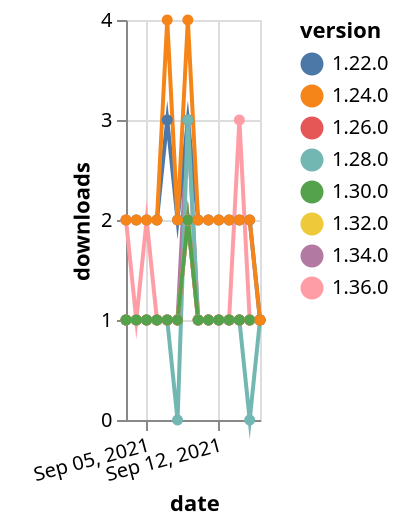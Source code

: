 {"$schema": "https://vega.github.io/schema/vega-lite/v5.json", "description": "A simple bar chart with embedded data.", "data": {"values": [{"date": "2021-09-03", "total": 196, "delta": 1, "version": "1.34.0"}, {"date": "2021-09-04", "total": 197, "delta": 1, "version": "1.34.0"}, {"date": "2021-09-05", "total": 198, "delta": 1, "version": "1.34.0"}, {"date": "2021-09-06", "total": 199, "delta": 1, "version": "1.34.0"}, {"date": "2021-09-07", "total": 200, "delta": 1, "version": "1.34.0"}, {"date": "2021-09-08", "total": 201, "delta": 1, "version": "1.34.0"}, {"date": "2021-09-09", "total": 204, "delta": 3, "version": "1.34.0"}, {"date": "2021-09-10", "total": 205, "delta": 1, "version": "1.34.0"}, {"date": "2021-09-11", "total": 206, "delta": 1, "version": "1.34.0"}, {"date": "2021-09-12", "total": 207, "delta": 1, "version": "1.34.0"}, {"date": "2021-09-13", "total": 208, "delta": 1, "version": "1.34.0"}, {"date": "2021-09-14", "total": 209, "delta": 1, "version": "1.34.0"}, {"date": "2021-09-15", "total": 210, "delta": 1, "version": "1.34.0"}, {"date": "2021-09-16", "total": 211, "delta": 1, "version": "1.34.0"}, {"date": "2021-09-03", "total": 171, "delta": 1, "version": "1.32.0"}, {"date": "2021-09-04", "total": 172, "delta": 1, "version": "1.32.0"}, {"date": "2021-09-05", "total": 173, "delta": 1, "version": "1.32.0"}, {"date": "2021-09-06", "total": 174, "delta": 1, "version": "1.32.0"}, {"date": "2021-09-07", "total": 175, "delta": 1, "version": "1.32.0"}, {"date": "2021-09-08", "total": 176, "delta": 1, "version": "1.32.0"}, {"date": "2021-09-09", "total": 178, "delta": 2, "version": "1.32.0"}, {"date": "2021-09-10", "total": 179, "delta": 1, "version": "1.32.0"}, {"date": "2021-09-11", "total": 180, "delta": 1, "version": "1.32.0"}, {"date": "2021-09-12", "total": 181, "delta": 1, "version": "1.32.0"}, {"date": "2021-09-13", "total": 182, "delta": 1, "version": "1.32.0"}, {"date": "2021-09-14", "total": 183, "delta": 1, "version": "1.32.0"}, {"date": "2021-09-15", "total": 184, "delta": 1, "version": "1.32.0"}, {"date": "2021-09-16", "total": 185, "delta": 1, "version": "1.32.0"}, {"date": "2021-09-03", "total": 2380, "delta": 2, "version": "1.22.0"}, {"date": "2021-09-04", "total": 2382, "delta": 2, "version": "1.22.0"}, {"date": "2021-09-05", "total": 2384, "delta": 2, "version": "1.22.0"}, {"date": "2021-09-06", "total": 2386, "delta": 2, "version": "1.22.0"}, {"date": "2021-09-07", "total": 2389, "delta": 3, "version": "1.22.0"}, {"date": "2021-09-08", "total": 2391, "delta": 2, "version": "1.22.0"}, {"date": "2021-09-09", "total": 2394, "delta": 3, "version": "1.22.0"}, {"date": "2021-09-10", "total": 2396, "delta": 2, "version": "1.22.0"}, {"date": "2021-09-11", "total": 2398, "delta": 2, "version": "1.22.0"}, {"date": "2021-09-12", "total": 2400, "delta": 2, "version": "1.22.0"}, {"date": "2021-09-13", "total": 2402, "delta": 2, "version": "1.22.0"}, {"date": "2021-09-14", "total": 2404, "delta": 2, "version": "1.22.0"}, {"date": "2021-09-15", "total": 2406, "delta": 2, "version": "1.22.0"}, {"date": "2021-09-16", "total": 2407, "delta": 1, "version": "1.22.0"}, {"date": "2021-09-03", "total": 341, "delta": 1, "version": "1.28.0"}, {"date": "2021-09-04", "total": 342, "delta": 1, "version": "1.28.0"}, {"date": "2021-09-05", "total": 343, "delta": 1, "version": "1.28.0"}, {"date": "2021-09-06", "total": 344, "delta": 1, "version": "1.28.0"}, {"date": "2021-09-07", "total": 345, "delta": 1, "version": "1.28.0"}, {"date": "2021-09-08", "total": 345, "delta": 0, "version": "1.28.0"}, {"date": "2021-09-09", "total": 348, "delta": 3, "version": "1.28.0"}, {"date": "2021-09-10", "total": 349, "delta": 1, "version": "1.28.0"}, {"date": "2021-09-11", "total": 350, "delta": 1, "version": "1.28.0"}, {"date": "2021-09-12", "total": 351, "delta": 1, "version": "1.28.0"}, {"date": "2021-09-13", "total": 352, "delta": 1, "version": "1.28.0"}, {"date": "2021-09-14", "total": 353, "delta": 1, "version": "1.28.0"}, {"date": "2021-09-15", "total": 353, "delta": 0, "version": "1.28.0"}, {"date": "2021-09-16", "total": 354, "delta": 1, "version": "1.28.0"}, {"date": "2021-09-03", "total": 245, "delta": 1, "version": "1.26.0"}, {"date": "2021-09-04", "total": 246, "delta": 1, "version": "1.26.0"}, {"date": "2021-09-05", "total": 247, "delta": 1, "version": "1.26.0"}, {"date": "2021-09-06", "total": 248, "delta": 1, "version": "1.26.0"}, {"date": "2021-09-07", "total": 249, "delta": 1, "version": "1.26.0"}, {"date": "2021-09-08", "total": 250, "delta": 1, "version": "1.26.0"}, {"date": "2021-09-09", "total": 252, "delta": 2, "version": "1.26.0"}, {"date": "2021-09-10", "total": 253, "delta": 1, "version": "1.26.0"}, {"date": "2021-09-11", "total": 254, "delta": 1, "version": "1.26.0"}, {"date": "2021-09-12", "total": 255, "delta": 1, "version": "1.26.0"}, {"date": "2021-09-13", "total": 256, "delta": 1, "version": "1.26.0"}, {"date": "2021-09-14", "total": 257, "delta": 1, "version": "1.26.0"}, {"date": "2021-09-15", "total": 258, "delta": 1, "version": "1.26.0"}, {"date": "2021-09-16", "total": 259, "delta": 1, "version": "1.26.0"}, {"date": "2021-09-03", "total": 128, "delta": 2, "version": "1.36.0"}, {"date": "2021-09-04", "total": 129, "delta": 1, "version": "1.36.0"}, {"date": "2021-09-05", "total": 131, "delta": 2, "version": "1.36.0"}, {"date": "2021-09-06", "total": 132, "delta": 1, "version": "1.36.0"}, {"date": "2021-09-07", "total": 133, "delta": 1, "version": "1.36.0"}, {"date": "2021-09-08", "total": 134, "delta": 1, "version": "1.36.0"}, {"date": "2021-09-09", "total": 136, "delta": 2, "version": "1.36.0"}, {"date": "2021-09-10", "total": 137, "delta": 1, "version": "1.36.0"}, {"date": "2021-09-11", "total": 138, "delta": 1, "version": "1.36.0"}, {"date": "2021-09-12", "total": 139, "delta": 1, "version": "1.36.0"}, {"date": "2021-09-13", "total": 140, "delta": 1, "version": "1.36.0"}, {"date": "2021-09-14", "total": 143, "delta": 3, "version": "1.36.0"}, {"date": "2021-09-15", "total": 144, "delta": 1, "version": "1.36.0"}, {"date": "2021-09-16", "total": 145, "delta": 1, "version": "1.36.0"}, {"date": "2021-09-03", "total": 198, "delta": 1, "version": "1.30.0"}, {"date": "2021-09-04", "total": 199, "delta": 1, "version": "1.30.0"}, {"date": "2021-09-05", "total": 200, "delta": 1, "version": "1.30.0"}, {"date": "2021-09-06", "total": 201, "delta": 1, "version": "1.30.0"}, {"date": "2021-09-07", "total": 202, "delta": 1, "version": "1.30.0"}, {"date": "2021-09-08", "total": 203, "delta": 1, "version": "1.30.0"}, {"date": "2021-09-09", "total": 205, "delta": 2, "version": "1.30.0"}, {"date": "2021-09-10", "total": 206, "delta": 1, "version": "1.30.0"}, {"date": "2021-09-11", "total": 207, "delta": 1, "version": "1.30.0"}, {"date": "2021-09-12", "total": 208, "delta": 1, "version": "1.30.0"}, {"date": "2021-09-13", "total": 209, "delta": 1, "version": "1.30.0"}, {"date": "2021-09-14", "total": 210, "delta": 1, "version": "1.30.0"}, {"date": "2021-09-15", "total": 211, "delta": 1, "version": "1.30.0"}, {"date": "2021-09-16", "total": 212, "delta": 1, "version": "1.30.0"}, {"date": "2021-09-03", "total": 2525, "delta": 2, "version": "1.24.0"}, {"date": "2021-09-04", "total": 2527, "delta": 2, "version": "1.24.0"}, {"date": "2021-09-05", "total": 2529, "delta": 2, "version": "1.24.0"}, {"date": "2021-09-06", "total": 2531, "delta": 2, "version": "1.24.0"}, {"date": "2021-09-07", "total": 2535, "delta": 4, "version": "1.24.0"}, {"date": "2021-09-08", "total": 2537, "delta": 2, "version": "1.24.0"}, {"date": "2021-09-09", "total": 2541, "delta": 4, "version": "1.24.0"}, {"date": "2021-09-10", "total": 2543, "delta": 2, "version": "1.24.0"}, {"date": "2021-09-11", "total": 2545, "delta": 2, "version": "1.24.0"}, {"date": "2021-09-12", "total": 2547, "delta": 2, "version": "1.24.0"}, {"date": "2021-09-13", "total": 2549, "delta": 2, "version": "1.24.0"}, {"date": "2021-09-14", "total": 2551, "delta": 2, "version": "1.24.0"}, {"date": "2021-09-15", "total": 2553, "delta": 2, "version": "1.24.0"}, {"date": "2021-09-16", "total": 2554, "delta": 1, "version": "1.24.0"}]}, "width": "container", "mark": {"type": "line", "point": {"filled": true}}, "encoding": {"x": {"field": "date", "type": "temporal", "timeUnit": "yearmonthdate", "title": "date", "axis": {"labelAngle": -15}}, "y": {"field": "delta", "type": "quantitative", "title": "downloads"}, "color": {"field": "version", "type": "nominal"}, "tooltip": {"field": "delta"}}}